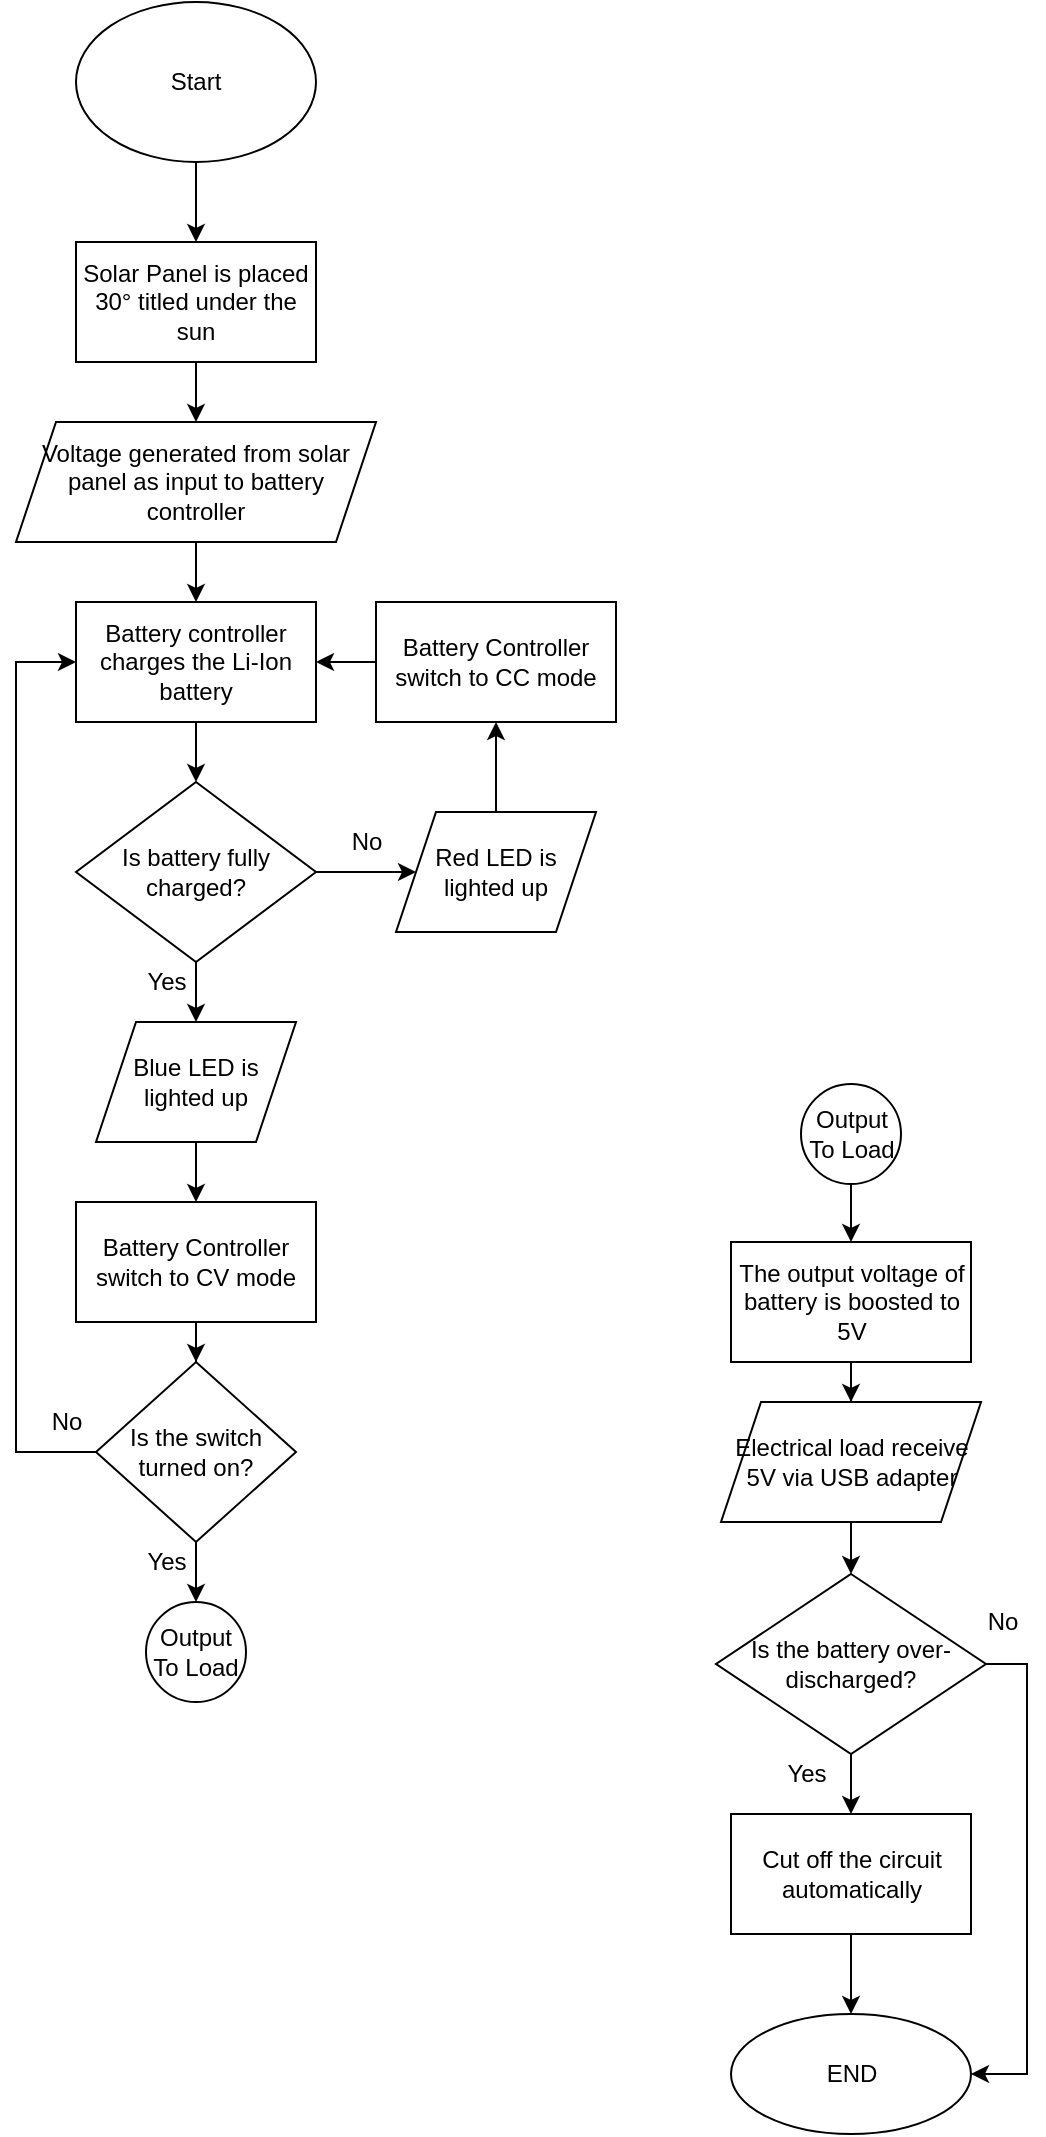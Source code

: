 <mxfile version="17.1.3" type="github">
  <diagram id="yr1wURz2nJ4A0WLAVUg4" name="Page-1">
    <mxGraphModel dx="3117" dy="2562" grid="1" gridSize="10" guides="1" tooltips="1" connect="1" arrows="1" fold="1" page="1" pageScale="1" pageWidth="827" pageHeight="1169" math="0" shadow="0">
      <root>
        <mxCell id="0" />
        <mxCell id="1" parent="0" />
        <mxCell id="qweALPU_pZwWx6HFjgQL-3" value="" style="edgeStyle=orthogonalEdgeStyle;rounded=0;orthogonalLoop=1;jettySize=auto;html=1;" edge="1" parent="1" source="qweALPU_pZwWx6HFjgQL-1" target="qweALPU_pZwWx6HFjgQL-2">
          <mxGeometry relative="1" as="geometry" />
        </mxCell>
        <mxCell id="qweALPU_pZwWx6HFjgQL-1" value="Start" style="ellipse;whiteSpace=wrap;html=1;" vertex="1" parent="1">
          <mxGeometry x="300" y="-1150" width="120" height="80" as="geometry" />
        </mxCell>
        <mxCell id="qweALPU_pZwWx6HFjgQL-5" value="" style="edgeStyle=orthogonalEdgeStyle;rounded=0;orthogonalLoop=1;jettySize=auto;html=1;" edge="1" parent="1" source="qweALPU_pZwWx6HFjgQL-2" target="qweALPU_pZwWx6HFjgQL-4">
          <mxGeometry relative="1" as="geometry" />
        </mxCell>
        <mxCell id="qweALPU_pZwWx6HFjgQL-2" value="Solar Panel is placed 30° titled under the sun" style="whiteSpace=wrap;html=1;" vertex="1" parent="1">
          <mxGeometry x="300" y="-1030" width="120" height="60" as="geometry" />
        </mxCell>
        <mxCell id="qweALPU_pZwWx6HFjgQL-14" value="" style="edgeStyle=orthogonalEdgeStyle;rounded=0;orthogonalLoop=1;jettySize=auto;html=1;" edge="1" parent="1" source="qweALPU_pZwWx6HFjgQL-4" target="qweALPU_pZwWx6HFjgQL-13">
          <mxGeometry relative="1" as="geometry" />
        </mxCell>
        <mxCell id="qweALPU_pZwWx6HFjgQL-4" value="Voltage generated from solar panel as input to battery controller" style="shape=parallelogram;perimeter=parallelogramPerimeter;whiteSpace=wrap;html=1;fixedSize=1;" vertex="1" parent="1">
          <mxGeometry x="270" y="-940" width="180" height="60" as="geometry" />
        </mxCell>
        <mxCell id="qweALPU_pZwWx6HFjgQL-24" value="" style="edgeStyle=orthogonalEdgeStyle;rounded=0;orthogonalLoop=1;jettySize=auto;html=1;" edge="1" parent="1" source="qweALPU_pZwWx6HFjgQL-8" target="qweALPU_pZwWx6HFjgQL-23">
          <mxGeometry relative="1" as="geometry" />
        </mxCell>
        <mxCell id="qweALPU_pZwWx6HFjgQL-27" value="" style="edgeStyle=orthogonalEdgeStyle;rounded=0;orthogonalLoop=1;jettySize=auto;html=1;" edge="1" parent="1" source="qweALPU_pZwWx6HFjgQL-8" target="qweALPU_pZwWx6HFjgQL-26">
          <mxGeometry relative="1" as="geometry" />
        </mxCell>
        <mxCell id="qweALPU_pZwWx6HFjgQL-8" value="Is battery fully charged?" style="rhombus;whiteSpace=wrap;html=1;" vertex="1" parent="1">
          <mxGeometry x="300" y="-760" width="120" height="90" as="geometry" />
        </mxCell>
        <mxCell id="qweALPU_pZwWx6HFjgQL-10" value="Yes" style="text;html=1;align=center;verticalAlign=middle;resizable=0;points=[];autosize=1;strokeColor=none;fillColor=none;" vertex="1" parent="1">
          <mxGeometry x="330" y="-670" width="30" height="20" as="geometry" />
        </mxCell>
        <mxCell id="qweALPU_pZwWx6HFjgQL-11" value="No" style="text;html=1;align=center;verticalAlign=middle;resizable=0;points=[];autosize=1;strokeColor=none;fillColor=none;" vertex="1" parent="1">
          <mxGeometry x="430" y="-740" width="30" height="20" as="geometry" />
        </mxCell>
        <mxCell id="qweALPU_pZwWx6HFjgQL-16" style="edgeStyle=orthogonalEdgeStyle;rounded=0;orthogonalLoop=1;jettySize=auto;html=1;" edge="1" parent="1" source="qweALPU_pZwWx6HFjgQL-13" target="qweALPU_pZwWx6HFjgQL-8">
          <mxGeometry relative="1" as="geometry" />
        </mxCell>
        <mxCell id="qweALPU_pZwWx6HFjgQL-13" value="Battery controller charges the Li-Ion battery" style="whiteSpace=wrap;html=1;" vertex="1" parent="1">
          <mxGeometry x="300" y="-850" width="120" height="60" as="geometry" />
        </mxCell>
        <mxCell id="qweALPU_pZwWx6HFjgQL-59" value="" style="edgeStyle=orthogonalEdgeStyle;rounded=0;orthogonalLoop=1;jettySize=auto;html=1;" edge="1" parent="1" source="qweALPU_pZwWx6HFjgQL-23" target="qweALPU_pZwWx6HFjgQL-58">
          <mxGeometry relative="1" as="geometry" />
        </mxCell>
        <mxCell id="qweALPU_pZwWx6HFjgQL-23" value="Red LED is lighted up" style="shape=parallelogram;perimeter=parallelogramPerimeter;whiteSpace=wrap;html=1;fixedSize=1;" vertex="1" parent="1">
          <mxGeometry x="460" y="-745" width="100" height="60" as="geometry" />
        </mxCell>
        <mxCell id="qweALPU_pZwWx6HFjgQL-29" value="" style="edgeStyle=orthogonalEdgeStyle;rounded=0;orthogonalLoop=1;jettySize=auto;html=1;" edge="1" parent="1" source="qweALPU_pZwWx6HFjgQL-26" target="qweALPU_pZwWx6HFjgQL-28">
          <mxGeometry relative="1" as="geometry" />
        </mxCell>
        <mxCell id="qweALPU_pZwWx6HFjgQL-26" value="Blue LED is lighted up" style="shape=parallelogram;perimeter=parallelogramPerimeter;whiteSpace=wrap;html=1;fixedSize=1;" vertex="1" parent="1">
          <mxGeometry x="310" y="-640" width="100" height="60" as="geometry" />
        </mxCell>
        <mxCell id="qweALPU_pZwWx6HFjgQL-31" value="" style="edgeStyle=orthogonalEdgeStyle;rounded=0;orthogonalLoop=1;jettySize=auto;html=1;" edge="1" parent="1" source="qweALPU_pZwWx6HFjgQL-28" target="qweALPU_pZwWx6HFjgQL-30">
          <mxGeometry relative="1" as="geometry" />
        </mxCell>
        <mxCell id="qweALPU_pZwWx6HFjgQL-28" value="Battery Controller switch to CV mode" style="whiteSpace=wrap;html=1;" vertex="1" parent="1">
          <mxGeometry x="300" y="-550" width="120" height="60" as="geometry" />
        </mxCell>
        <mxCell id="qweALPU_pZwWx6HFjgQL-47" value="" style="edgeStyle=orthogonalEdgeStyle;rounded=0;orthogonalLoop=1;jettySize=auto;html=1;" edge="1" parent="1" source="qweALPU_pZwWx6HFjgQL-30" target="qweALPU_pZwWx6HFjgQL-46">
          <mxGeometry relative="1" as="geometry" />
        </mxCell>
        <mxCell id="qweALPU_pZwWx6HFjgQL-57" style="edgeStyle=orthogonalEdgeStyle;rounded=0;orthogonalLoop=1;jettySize=auto;html=1;exitX=0;exitY=0.5;exitDx=0;exitDy=0;entryX=0;entryY=0.5;entryDx=0;entryDy=0;" edge="1" parent="1" source="qweALPU_pZwWx6HFjgQL-30" target="qweALPU_pZwWx6HFjgQL-13">
          <mxGeometry relative="1" as="geometry">
            <Array as="points">
              <mxPoint x="270" y="-425" />
              <mxPoint x="270" y="-820" />
            </Array>
          </mxGeometry>
        </mxCell>
        <mxCell id="qweALPU_pZwWx6HFjgQL-30" value="Is the switch turned on?" style="rhombus;whiteSpace=wrap;html=1;" vertex="1" parent="1">
          <mxGeometry x="310" y="-470" width="100" height="90" as="geometry" />
        </mxCell>
        <mxCell id="qweALPU_pZwWx6HFjgQL-35" value="" style="edgeStyle=orthogonalEdgeStyle;rounded=0;orthogonalLoop=1;jettySize=auto;html=1;" edge="1" parent="1" source="qweALPU_pZwWx6HFjgQL-32" target="qweALPU_pZwWx6HFjgQL-34">
          <mxGeometry relative="1" as="geometry" />
        </mxCell>
        <mxCell id="qweALPU_pZwWx6HFjgQL-32" value="The output voltage of battery is boosted to 5V" style="whiteSpace=wrap;html=1;" vertex="1" parent="1">
          <mxGeometry x="627.5" y="-530" width="120" height="60" as="geometry" />
        </mxCell>
        <mxCell id="qweALPU_pZwWx6HFjgQL-40" value="" style="edgeStyle=orthogonalEdgeStyle;rounded=0;orthogonalLoop=1;jettySize=auto;html=1;" edge="1" parent="1" source="qweALPU_pZwWx6HFjgQL-34" target="qweALPU_pZwWx6HFjgQL-39">
          <mxGeometry relative="1" as="geometry" />
        </mxCell>
        <mxCell id="qweALPU_pZwWx6HFjgQL-34" value="Electrical load receive 5V via USB adapter" style="shape=parallelogram;perimeter=parallelogramPerimeter;whiteSpace=wrap;html=1;fixedSize=1;" vertex="1" parent="1">
          <mxGeometry x="622.5" y="-450" width="130" height="60" as="geometry" />
        </mxCell>
        <mxCell id="qweALPU_pZwWx6HFjgQL-36" value="END" style="ellipse;whiteSpace=wrap;html=1;" vertex="1" parent="1">
          <mxGeometry x="627.5" y="-144" width="120" height="60" as="geometry" />
        </mxCell>
        <mxCell id="qweALPU_pZwWx6HFjgQL-43" value="" style="edgeStyle=orthogonalEdgeStyle;rounded=0;orthogonalLoop=1;jettySize=auto;html=1;" edge="1" parent="1" source="qweALPU_pZwWx6HFjgQL-39" target="qweALPU_pZwWx6HFjgQL-42">
          <mxGeometry relative="1" as="geometry" />
        </mxCell>
        <mxCell id="qweALPU_pZwWx6HFjgQL-45" style="edgeStyle=orthogonalEdgeStyle;rounded=0;orthogonalLoop=1;jettySize=auto;html=1;entryX=1;entryY=0.5;entryDx=0;entryDy=0;" edge="1" parent="1" source="qweALPU_pZwWx6HFjgQL-39" target="qweALPU_pZwWx6HFjgQL-36">
          <mxGeometry relative="1" as="geometry">
            <Array as="points">
              <mxPoint x="775.5" y="-319" />
              <mxPoint x="775.5" y="-114" />
            </Array>
          </mxGeometry>
        </mxCell>
        <mxCell id="qweALPU_pZwWx6HFjgQL-39" value="Is the battery over-discharged?" style="rhombus;whiteSpace=wrap;html=1;" vertex="1" parent="1">
          <mxGeometry x="620" y="-364" width="135" height="90" as="geometry" />
        </mxCell>
        <mxCell id="qweALPU_pZwWx6HFjgQL-44" value="" style="edgeStyle=orthogonalEdgeStyle;rounded=0;orthogonalLoop=1;jettySize=auto;html=1;" edge="1" parent="1" source="qweALPU_pZwWx6HFjgQL-42" target="qweALPU_pZwWx6HFjgQL-36">
          <mxGeometry relative="1" as="geometry" />
        </mxCell>
        <mxCell id="qweALPU_pZwWx6HFjgQL-42" value="Cut off the circuit automatically" style="whiteSpace=wrap;html=1;" vertex="1" parent="1">
          <mxGeometry x="627.5" y="-244" width="120" height="60" as="geometry" />
        </mxCell>
        <mxCell id="qweALPU_pZwWx6HFjgQL-46" value="Output To Load" style="ellipse;whiteSpace=wrap;html=1;aspect=fixed;" vertex="1" parent="1">
          <mxGeometry x="335" y="-350" width="50" height="50" as="geometry" />
        </mxCell>
        <mxCell id="qweALPU_pZwWx6HFjgQL-51" style="edgeStyle=orthogonalEdgeStyle;rounded=0;orthogonalLoop=1;jettySize=auto;html=1;" edge="1" parent="1" source="qweALPU_pZwWx6HFjgQL-48" target="qweALPU_pZwWx6HFjgQL-32">
          <mxGeometry relative="1" as="geometry" />
        </mxCell>
        <mxCell id="qweALPU_pZwWx6HFjgQL-48" value="Output To Load" style="ellipse;whiteSpace=wrap;html=1;aspect=fixed;" vertex="1" parent="1">
          <mxGeometry x="662.5" y="-609" width="50" height="50" as="geometry" />
        </mxCell>
        <mxCell id="qweALPU_pZwWx6HFjgQL-52" value="Yes" style="text;html=1;align=center;verticalAlign=middle;resizable=0;points=[];autosize=1;strokeColor=none;fillColor=none;" vertex="1" parent="1">
          <mxGeometry x="330" y="-380" width="30" height="20" as="geometry" />
        </mxCell>
        <mxCell id="qweALPU_pZwWx6HFjgQL-53" value="Yes" style="text;html=1;align=center;verticalAlign=middle;resizable=0;points=[];autosize=1;strokeColor=none;fillColor=none;" vertex="1" parent="1">
          <mxGeometry x="650" y="-274" width="30" height="20" as="geometry" />
        </mxCell>
        <mxCell id="qweALPU_pZwWx6HFjgQL-55" value="No" style="text;html=1;align=center;verticalAlign=middle;resizable=0;points=[];autosize=1;strokeColor=none;fillColor=none;" vertex="1" parent="1">
          <mxGeometry x="280" y="-450" width="30" height="20" as="geometry" />
        </mxCell>
        <mxCell id="qweALPU_pZwWx6HFjgQL-56" value="No" style="text;html=1;align=center;verticalAlign=middle;resizable=0;points=[];autosize=1;strokeColor=none;fillColor=none;" vertex="1" parent="1">
          <mxGeometry x="747.5" y="-350" width="30" height="20" as="geometry" />
        </mxCell>
        <mxCell id="qweALPU_pZwWx6HFjgQL-60" value="" style="edgeStyle=orthogonalEdgeStyle;rounded=0;orthogonalLoop=1;jettySize=auto;html=1;" edge="1" parent="1" source="qweALPU_pZwWx6HFjgQL-58" target="qweALPU_pZwWx6HFjgQL-13">
          <mxGeometry relative="1" as="geometry" />
        </mxCell>
        <mxCell id="qweALPU_pZwWx6HFjgQL-58" value="Battery Controller switch to CC mode" style="whiteSpace=wrap;html=1;" vertex="1" parent="1">
          <mxGeometry x="450" y="-850" width="120" height="60" as="geometry" />
        </mxCell>
      </root>
    </mxGraphModel>
  </diagram>
</mxfile>
